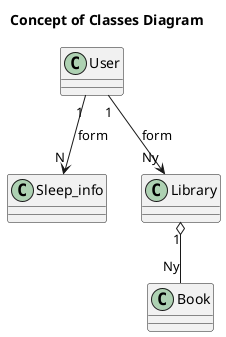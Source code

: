 @startuml

title Concept of Classes Diagram 

Class Sleep_info
Class User
Class Library
Class Book


Library"1" o-- "Ny"Book 
User"1" --> "N"Sleep_info : form 
User"1" --> "Ny"Library : form 

@enduml
